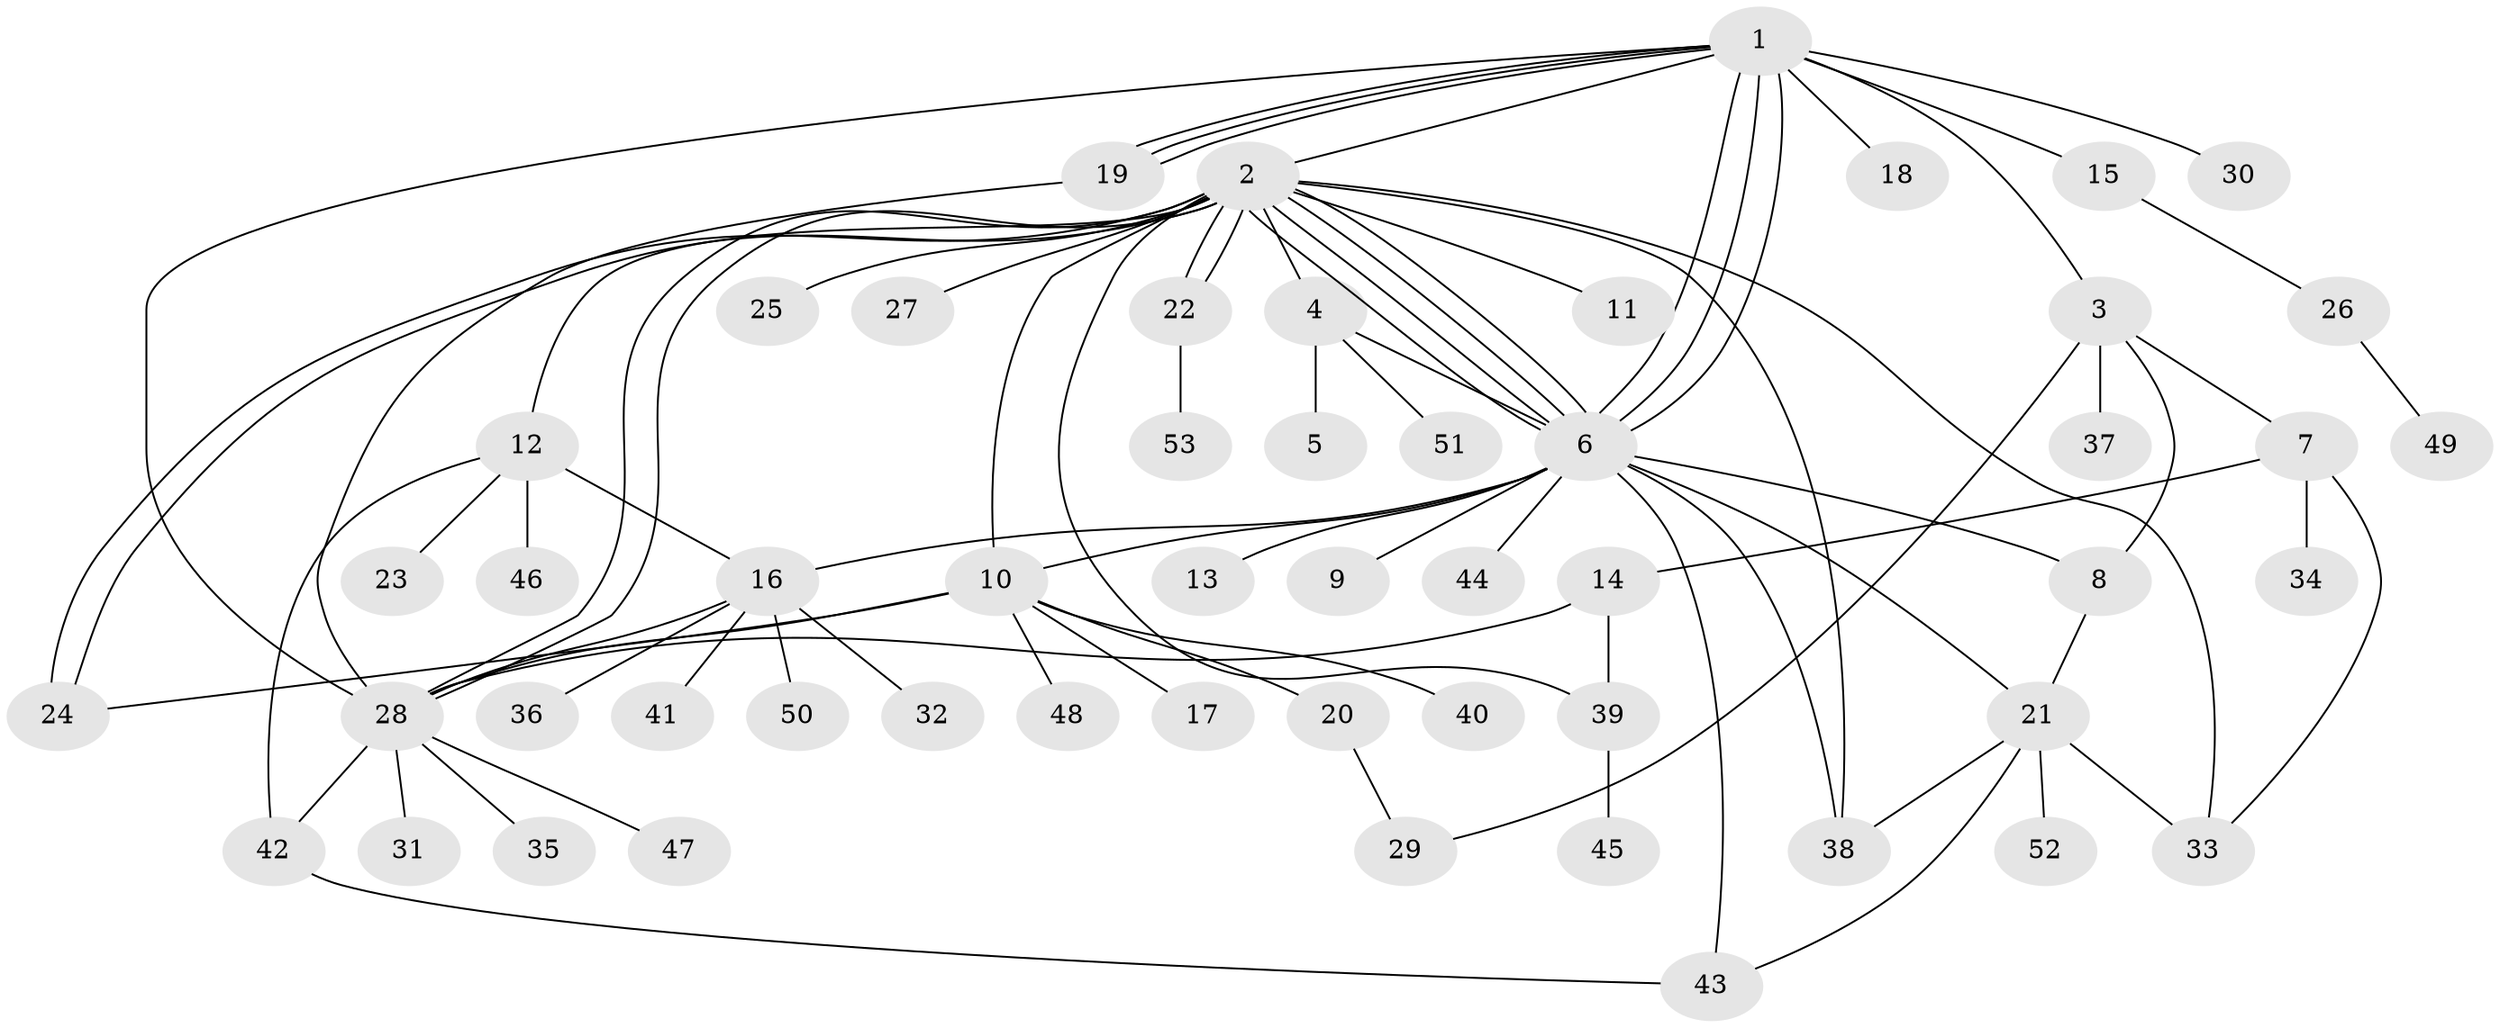 // Generated by graph-tools (version 1.1) at 2025/01/03/09/25 03:01:49]
// undirected, 53 vertices, 83 edges
graph export_dot {
graph [start="1"]
  node [color=gray90,style=filled];
  1;
  2;
  3;
  4;
  5;
  6;
  7;
  8;
  9;
  10;
  11;
  12;
  13;
  14;
  15;
  16;
  17;
  18;
  19;
  20;
  21;
  22;
  23;
  24;
  25;
  26;
  27;
  28;
  29;
  30;
  31;
  32;
  33;
  34;
  35;
  36;
  37;
  38;
  39;
  40;
  41;
  42;
  43;
  44;
  45;
  46;
  47;
  48;
  49;
  50;
  51;
  52;
  53;
  1 -- 2;
  1 -- 3;
  1 -- 6;
  1 -- 6;
  1 -- 6;
  1 -- 15;
  1 -- 18;
  1 -- 19;
  1 -- 19;
  1 -- 19;
  1 -- 28;
  1 -- 30;
  2 -- 4;
  2 -- 6;
  2 -- 6;
  2 -- 6;
  2 -- 6;
  2 -- 10;
  2 -- 11;
  2 -- 12;
  2 -- 22;
  2 -- 22;
  2 -- 24;
  2 -- 24;
  2 -- 25;
  2 -- 27;
  2 -- 28;
  2 -- 28;
  2 -- 33;
  2 -- 38;
  2 -- 39;
  3 -- 7;
  3 -- 8;
  3 -- 29;
  3 -- 37;
  4 -- 5;
  4 -- 6;
  4 -- 51;
  6 -- 8;
  6 -- 9;
  6 -- 10;
  6 -- 13;
  6 -- 16;
  6 -- 21;
  6 -- 38;
  6 -- 43;
  6 -- 44;
  7 -- 14;
  7 -- 33;
  7 -- 34;
  8 -- 21;
  10 -- 17;
  10 -- 20;
  10 -- 24;
  10 -- 28;
  10 -- 40;
  10 -- 48;
  12 -- 16;
  12 -- 23;
  12 -- 42;
  12 -- 46;
  14 -- 28;
  14 -- 39;
  15 -- 26;
  16 -- 28;
  16 -- 32;
  16 -- 36;
  16 -- 41;
  16 -- 50;
  19 -- 28;
  20 -- 29;
  21 -- 33;
  21 -- 38;
  21 -- 43;
  21 -- 52;
  22 -- 53;
  26 -- 49;
  28 -- 31;
  28 -- 35;
  28 -- 42;
  28 -- 47;
  39 -- 45;
  42 -- 43;
}
